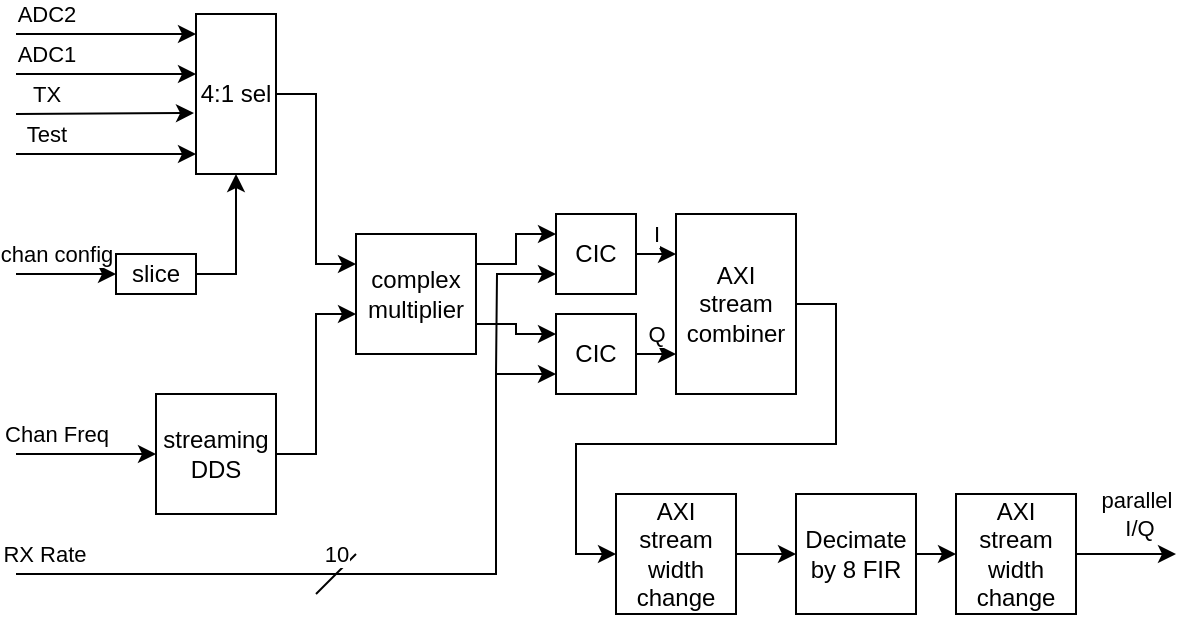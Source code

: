 <mxfile version="15.8.7" type="device"><diagram id="lmsRHhWOlU3QJfCqD23Y" name="Page-1"><mxGraphModel dx="1102" dy="1025" grid="1" gridSize="10" guides="1" tooltips="1" connect="1" arrows="1" fold="1" page="1" pageScale="1" pageWidth="600" pageHeight="400" math="0" shadow="0"><root><mxCell id="0"/><mxCell id="1" parent="0"/><mxCell id="NDAs-g08rngL9EPgPW78-24" style="edgeStyle=orthogonalEdgeStyle;rounded=0;orthogonalLoop=1;jettySize=auto;html=1;exitX=1;exitY=0.5;exitDx=0;exitDy=0;entryX=0;entryY=0.25;entryDx=0;entryDy=0;startArrow=none;startFill=0;endArrow=classic;endFill=1;" parent="1" source="NDAs-g08rngL9EPgPW78-1" target="NDAs-g08rngL9EPgPW78-7" edge="1"><mxGeometry relative="1" as="geometry"><Array as="points"><mxPoint x="160" y="80"/><mxPoint x="160" y="165"/></Array></mxGeometry></mxCell><mxCell id="NDAs-g08rngL9EPgPW78-1" value="4:1 sel" style="rounded=0;whiteSpace=wrap;html=1;" parent="1" vertex="1"><mxGeometry x="100" y="40" width="40" height="80" as="geometry"/></mxCell><mxCell id="NDAs-g08rngL9EPgPW78-17" style="edgeStyle=orthogonalEdgeStyle;rounded=0;orthogonalLoop=1;jettySize=auto;html=1;exitX=1;exitY=0.5;exitDx=0;exitDy=0;entryX=0.5;entryY=1;entryDx=0;entryDy=0;" parent="1" source="NDAs-g08rngL9EPgPW78-3" target="NDAs-g08rngL9EPgPW78-1" edge="1"><mxGeometry relative="1" as="geometry"><mxPoint x="120" y="170.02" as="targetPoint"/></mxGeometry></mxCell><mxCell id="NDAs-g08rngL9EPgPW78-3" value="slice" style="rounded=0;whiteSpace=wrap;html=1;" parent="1" vertex="1"><mxGeometry x="60" y="160" width="40" height="20" as="geometry"/></mxCell><mxCell id="NDAs-g08rngL9EPgPW78-5" style="edgeStyle=orthogonalEdgeStyle;rounded=0;orthogonalLoop=1;jettySize=auto;html=1;exitX=0.5;exitY=1;exitDx=0;exitDy=0;" parent="1" source="NDAs-g08rngL9EPgPW78-3" target="NDAs-g08rngL9EPgPW78-3" edge="1"><mxGeometry relative="1" as="geometry"/></mxCell><mxCell id="NDAs-g08rngL9EPgPW78-25" style="edgeStyle=orthogonalEdgeStyle;rounded=0;orthogonalLoop=1;jettySize=auto;html=1;exitX=1;exitY=0.5;exitDx=0;exitDy=0;entryX=0;entryY=0.667;entryDx=0;entryDy=0;entryPerimeter=0;startArrow=none;startFill=0;endArrow=classic;endFill=1;" parent="1" source="NDAs-g08rngL9EPgPW78-6" target="NDAs-g08rngL9EPgPW78-7" edge="1"><mxGeometry relative="1" as="geometry"><Array as="points"><mxPoint x="160" y="260"/><mxPoint x="160" y="190"/></Array></mxGeometry></mxCell><mxCell id="NDAs-g08rngL9EPgPW78-6" value="streaming DDS" style="rounded=0;whiteSpace=wrap;html=1;" parent="1" vertex="1"><mxGeometry x="80" y="230" width="60" height="60" as="geometry"/></mxCell><mxCell id="NDAs-g08rngL9EPgPW78-27" style="edgeStyle=orthogonalEdgeStyle;rounded=0;orthogonalLoop=1;jettySize=auto;html=1;exitX=1;exitY=0.25;exitDx=0;exitDy=0;entryX=0;entryY=0.25;entryDx=0;entryDy=0;startArrow=none;startFill=0;endArrow=classic;endFill=1;" parent="1" source="NDAs-g08rngL9EPgPW78-7" target="NDAs-g08rngL9EPgPW78-8" edge="1"><mxGeometry relative="1" as="geometry"/></mxCell><mxCell id="NDAs-g08rngL9EPgPW78-28" style="edgeStyle=orthogonalEdgeStyle;rounded=0;orthogonalLoop=1;jettySize=auto;html=1;exitX=1;exitY=0.75;exitDx=0;exitDy=0;entryX=0;entryY=0.25;entryDx=0;entryDy=0;startArrow=none;startFill=0;endArrow=classic;endFill=1;" parent="1" source="NDAs-g08rngL9EPgPW78-7" target="NDAs-g08rngL9EPgPW78-9" edge="1"><mxGeometry relative="1" as="geometry"/></mxCell><mxCell id="NDAs-g08rngL9EPgPW78-7" value="complex multiplier" style="rounded=0;whiteSpace=wrap;html=1;" parent="1" vertex="1"><mxGeometry x="180" y="150" width="60" height="60" as="geometry"/></mxCell><mxCell id="NDAs-g08rngL9EPgPW78-10" value="I" style="edgeStyle=orthogonalEdgeStyle;rounded=0;orthogonalLoop=1;jettySize=auto;html=1;exitX=1;exitY=0.5;exitDx=0;exitDy=0;" parent="1" source="NDAs-g08rngL9EPgPW78-8" edge="1"><mxGeometry y="10" relative="1" as="geometry"><mxPoint x="340" y="160" as="targetPoint"/><mxPoint as="offset"/></mxGeometry></mxCell><mxCell id="NDAs-g08rngL9EPgPW78-30" style="edgeStyle=orthogonalEdgeStyle;rounded=0;orthogonalLoop=1;jettySize=auto;html=1;exitX=0;exitY=0.75;exitDx=0;exitDy=0;startArrow=classic;startFill=1;endArrow=none;endFill=0;" parent="1" source="NDAs-g08rngL9EPgPW78-8" edge="1"><mxGeometry relative="1" as="geometry"><mxPoint x="250" y="220" as="targetPoint"/></mxGeometry></mxCell><mxCell id="NDAs-g08rngL9EPgPW78-8" value="CIC" style="rounded=0;whiteSpace=wrap;html=1;" parent="1" vertex="1"><mxGeometry x="280" y="140" width="40" height="40" as="geometry"/></mxCell><mxCell id="NDAs-g08rngL9EPgPW78-11" value="Q" style="edgeStyle=orthogonalEdgeStyle;rounded=0;orthogonalLoop=1;jettySize=auto;html=1;exitX=1;exitY=0.5;exitDx=0;exitDy=0;" parent="1" source="NDAs-g08rngL9EPgPW78-9" edge="1"><mxGeometry y="10" relative="1" as="geometry"><mxPoint x="340" y="210" as="targetPoint"/><mxPoint as="offset"/></mxGeometry></mxCell><mxCell id="NDAs-g08rngL9EPgPW78-29" value="RX Rate" style="edgeStyle=orthogonalEdgeStyle;rounded=0;orthogonalLoop=1;jettySize=auto;html=1;exitX=0;exitY=0.75;exitDx=0;exitDy=0;startArrow=classic;startFill=1;endArrow=none;endFill=0;" parent="1" source="NDAs-g08rngL9EPgPW78-9" edge="1"><mxGeometry x="0.923" y="-10" relative="1" as="geometry"><mxPoint x="10" y="320" as="targetPoint"/><Array as="points"><mxPoint x="250" y="220"/><mxPoint x="250" y="320"/></Array><mxPoint as="offset"/></mxGeometry></mxCell><mxCell id="NDAs-g08rngL9EPgPW78-9" value="CIC" style="rounded=0;whiteSpace=wrap;html=1;" parent="1" vertex="1"><mxGeometry x="280" y="190" width="40" height="40" as="geometry"/></mxCell><mxCell id="NDAs-g08rngL9EPgPW78-12" value="ADC2" style="endArrow=classic;html=1;entryX=0;entryY=0.125;entryDx=0;entryDy=0;entryPerimeter=0;" parent="1" target="NDAs-g08rngL9EPgPW78-1" edge="1"><mxGeometry x="-0.667" y="10" width="50" height="50" relative="1" as="geometry"><mxPoint x="10" y="50" as="sourcePoint"/><mxPoint x="230" y="170" as="targetPoint"/><mxPoint as="offset"/></mxGeometry></mxCell><mxCell id="NDAs-g08rngL9EPgPW78-13" value="ADC1" style="endArrow=classic;html=1;entryX=0;entryY=0.375;entryDx=0;entryDy=0;entryPerimeter=0;" parent="1" target="NDAs-g08rngL9EPgPW78-1" edge="1"><mxGeometry x="-0.667" y="10" width="50" height="50" relative="1" as="geometry"><mxPoint x="10" y="70" as="sourcePoint"/><mxPoint x="90" y="70" as="targetPoint"/><mxPoint as="offset"/></mxGeometry></mxCell><mxCell id="NDAs-g08rngL9EPgPW78-14" value="TX" style="endArrow=classic;html=1;entryX=-0.025;entryY=0.619;entryDx=0;entryDy=0;entryPerimeter=0;" parent="1" target="NDAs-g08rngL9EPgPW78-1" edge="1"><mxGeometry x="-0.663" y="10" width="50" height="50" relative="1" as="geometry"><mxPoint x="10" y="90" as="sourcePoint"/><mxPoint x="90" y="90" as="targetPoint"/><mxPoint as="offset"/></mxGeometry></mxCell><mxCell id="NDAs-g08rngL9EPgPW78-15" value="Test" style="endArrow=classic;html=1;entryX=0;entryY=0.875;entryDx=0;entryDy=0;entryPerimeter=0;" parent="1" target="NDAs-g08rngL9EPgPW78-1" edge="1"><mxGeometry x="-0.667" y="10" width="50" height="50" relative="1" as="geometry"><mxPoint x="10" y="110" as="sourcePoint"/><mxPoint x="90" y="110" as="targetPoint"/><mxPoint as="offset"/></mxGeometry></mxCell><mxCell id="NDAs-g08rngL9EPgPW78-20" value="chan config" style="endArrow=classic;html=1;entryX=0;entryY=0.5;entryDx=0;entryDy=0;" parent="1" target="NDAs-g08rngL9EPgPW78-3" edge="1"><mxGeometry x="-0.2" y="10" width="50" height="50" relative="1" as="geometry"><mxPoint x="10" y="170" as="sourcePoint"/><mxPoint x="160" y="70" as="targetPoint"/><mxPoint as="offset"/></mxGeometry></mxCell><mxCell id="NDAs-g08rngL9EPgPW78-23" value="Chan Freq" style="endArrow=classic;html=1;entryX=0;entryY=0.5;entryDx=0;entryDy=0;" parent="1" target="NDAs-g08rngL9EPgPW78-6" edge="1"><mxGeometry x="-0.429" y="10" width="50" height="50" relative="1" as="geometry"><mxPoint x="10" y="260" as="sourcePoint"/><mxPoint x="160" y="220" as="targetPoint"/><mxPoint as="offset"/></mxGeometry></mxCell><mxCell id="NDAs-g08rngL9EPgPW78-31" value="10" style="endArrow=none;html=1;" parent="1" edge="1"><mxGeometry x="0.5" y="7" width="50" height="50" relative="1" as="geometry"><mxPoint x="160" y="330" as="sourcePoint"/><mxPoint x="180" y="310" as="targetPoint"/><mxPoint as="offset"/></mxGeometry></mxCell><mxCell id="kxCSFxyXmeQbODzSCUi--8" style="edgeStyle=orthogonalEdgeStyle;rounded=0;orthogonalLoop=1;jettySize=auto;html=1;exitX=1;exitY=0.5;exitDx=0;exitDy=0;entryX=0;entryY=0.5;entryDx=0;entryDy=0;" parent="1" source="kxCSFxyXmeQbODzSCUi--1" target="kxCSFxyXmeQbODzSCUi--2" edge="1"><mxGeometry relative="1" as="geometry"/></mxCell><mxCell id="kxCSFxyXmeQbODzSCUi--1" value="AXI stream combiner" style="rounded=0;whiteSpace=wrap;html=1;" parent="1" vertex="1"><mxGeometry x="340" y="140" width="60" height="90" as="geometry"/></mxCell><mxCell id="kxCSFxyXmeQbODzSCUi--7" style="edgeStyle=orthogonalEdgeStyle;rounded=0;orthogonalLoop=1;jettySize=auto;html=1;exitX=1;exitY=0.5;exitDx=0;exitDy=0;entryX=0;entryY=0.5;entryDx=0;entryDy=0;" parent="1" source="kxCSFxyXmeQbODzSCUi--2" target="kxCSFxyXmeQbODzSCUi--4" edge="1"><mxGeometry relative="1" as="geometry"/></mxCell><mxCell id="kxCSFxyXmeQbODzSCUi--2" value="AXI stream width change" style="rounded=0;whiteSpace=wrap;html=1;" parent="1" vertex="1"><mxGeometry x="310" y="280" width="60" height="60" as="geometry"/></mxCell><mxCell id="kxCSFxyXmeQbODzSCUi--5" value="parallel&lt;br&gt;&amp;nbsp;I/Q" style="edgeStyle=orthogonalEdgeStyle;rounded=0;orthogonalLoop=1;jettySize=auto;html=1;exitX=1;exitY=0.5;exitDx=0;exitDy=0;" parent="1" source="kxCSFxyXmeQbODzSCUi--3" edge="1"><mxGeometry x="0.2" y="20" relative="1" as="geometry"><mxPoint x="590" y="310" as="targetPoint"/><mxPoint as="offset"/></mxGeometry></mxCell><mxCell id="kxCSFxyXmeQbODzSCUi--3" value="AXI stream width change" style="rounded=0;whiteSpace=wrap;html=1;" parent="1" vertex="1"><mxGeometry x="480" y="280" width="60" height="60" as="geometry"/></mxCell><mxCell id="kxCSFxyXmeQbODzSCUi--6" style="edgeStyle=orthogonalEdgeStyle;rounded=0;orthogonalLoop=1;jettySize=auto;html=1;exitX=1;exitY=0.5;exitDx=0;exitDy=0;entryX=0;entryY=0.5;entryDx=0;entryDy=0;" parent="1" source="kxCSFxyXmeQbODzSCUi--4" target="kxCSFxyXmeQbODzSCUi--3" edge="1"><mxGeometry relative="1" as="geometry"/></mxCell><mxCell id="kxCSFxyXmeQbODzSCUi--4" value="Decimate by 8 FIR" style="rounded=0;whiteSpace=wrap;html=1;" parent="1" vertex="1"><mxGeometry x="400" y="280" width="60" height="60" as="geometry"/></mxCell></root></mxGraphModel></diagram></mxfile>